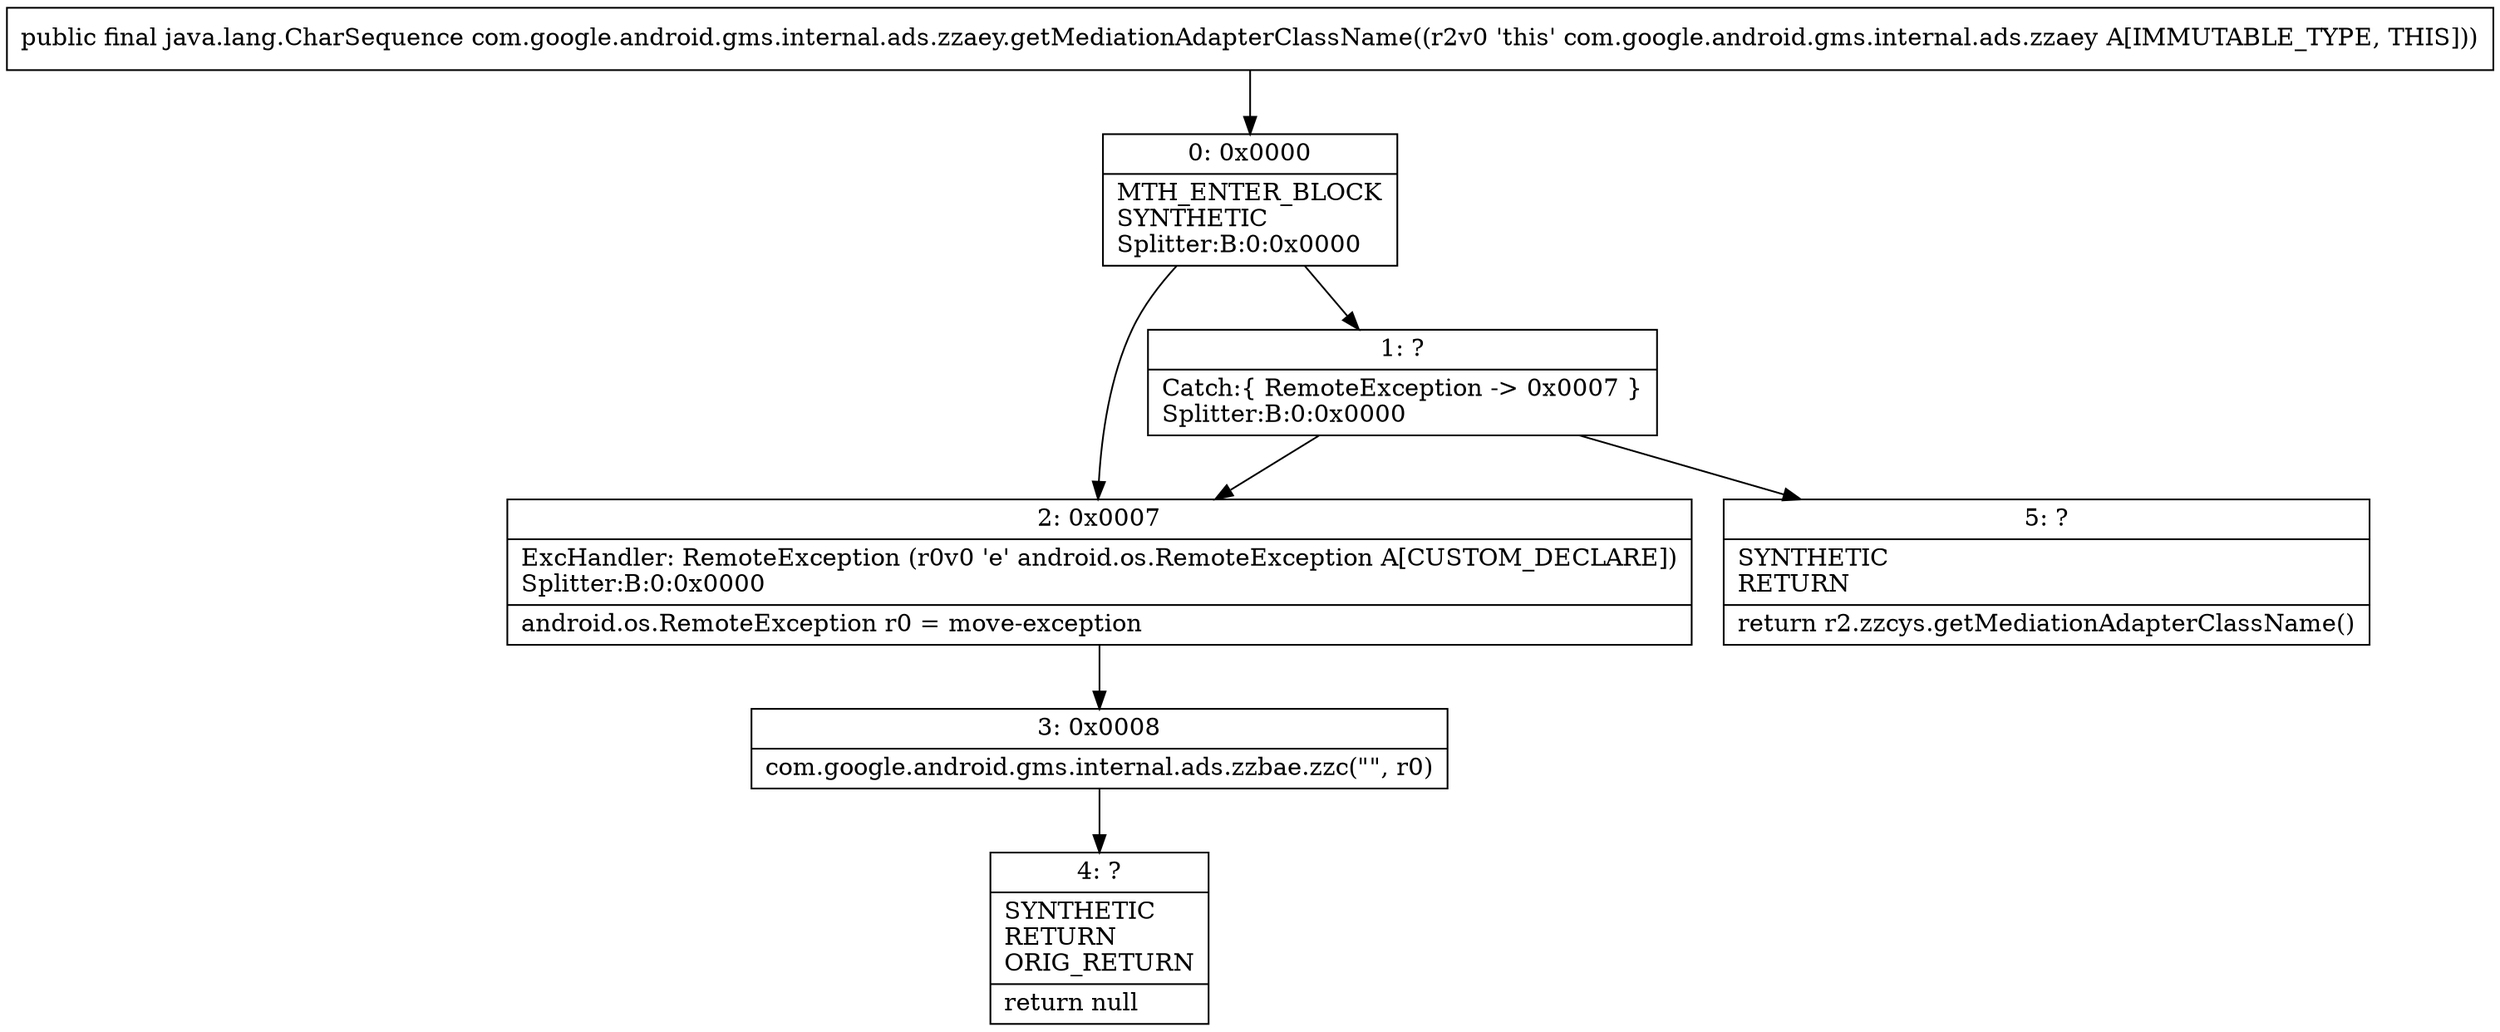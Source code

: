 digraph "CFG forcom.google.android.gms.internal.ads.zzaey.getMediationAdapterClassName()Ljava\/lang\/CharSequence;" {
Node_0 [shape=record,label="{0\:\ 0x0000|MTH_ENTER_BLOCK\lSYNTHETIC\lSplitter:B:0:0x0000\l}"];
Node_1 [shape=record,label="{1\:\ ?|Catch:\{ RemoteException \-\> 0x0007 \}\lSplitter:B:0:0x0000\l}"];
Node_2 [shape=record,label="{2\:\ 0x0007|ExcHandler: RemoteException (r0v0 'e' android.os.RemoteException A[CUSTOM_DECLARE])\lSplitter:B:0:0x0000\l|android.os.RemoteException r0 = move\-exception\l}"];
Node_3 [shape=record,label="{3\:\ 0x0008|com.google.android.gms.internal.ads.zzbae.zzc(\"\", r0)\l}"];
Node_4 [shape=record,label="{4\:\ ?|SYNTHETIC\lRETURN\lORIG_RETURN\l|return null\l}"];
Node_5 [shape=record,label="{5\:\ ?|SYNTHETIC\lRETURN\l|return r2.zzcys.getMediationAdapterClassName()\l}"];
MethodNode[shape=record,label="{public final java.lang.CharSequence com.google.android.gms.internal.ads.zzaey.getMediationAdapterClassName((r2v0 'this' com.google.android.gms.internal.ads.zzaey A[IMMUTABLE_TYPE, THIS])) }"];
MethodNode -> Node_0;
Node_0 -> Node_1;
Node_0 -> Node_2;
Node_1 -> Node_2;
Node_1 -> Node_5;
Node_2 -> Node_3;
Node_3 -> Node_4;
}

